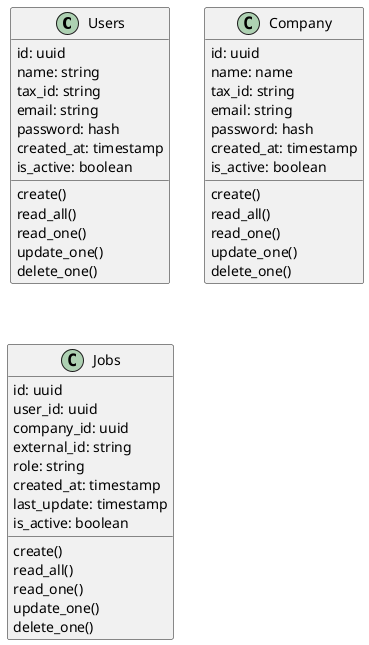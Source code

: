 @startuml
class Users {
    {field} id: uuid
    {field} name: string
    {field} tax_id: string
    {field} email: string
    {field} password: hash
    {field} created_at: timestamp
    {field} is_active: boolean
    {method} create()
    {method} read_all()
    {method} read_one()
    {method} update_one()
    {method} delete_one()
}

class Company {
    {field} id: uuid
    {field} name: name
    {field} tax_id: string
    {field} email: string
    {field} password: hash
    {field} created_at: timestamp
    {field} is_active: boolean
    {method} create()
    {method} read_all()
    {method} read_one()
    {method} update_one()
    {method} delete_one()
}

class Jobs {
    {field} id: uuid
    {field} user_id: uuid
    {field} company_id: uuid
    {field} external_id: string
    {field} role: string
    {field} created_at: timestamp
    {field} last_update: timestamp
    {field} is_active: boolean
    {method} create()
    {method} read_all()
    {method} read_one()
    {method} update_one()
    {method} delete_one()
}

@enduml